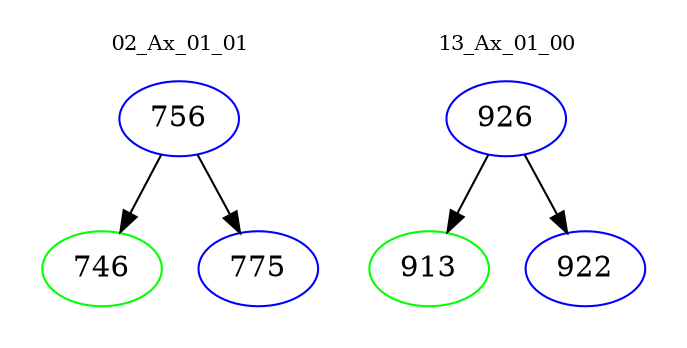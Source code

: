 digraph{
subgraph cluster_0 {
color = white
label = "02_Ax_01_01";
fontsize=10;
T0_756 [label="756", color="blue"]
T0_756 -> T0_746 [color="black"]
T0_746 [label="746", color="green"]
T0_756 -> T0_775 [color="black"]
T0_775 [label="775", color="blue"]
}
subgraph cluster_1 {
color = white
label = "13_Ax_01_00";
fontsize=10;
T1_926 [label="926", color="blue"]
T1_926 -> T1_913 [color="black"]
T1_913 [label="913", color="green"]
T1_926 -> T1_922 [color="black"]
T1_922 [label="922", color="blue"]
}
}
